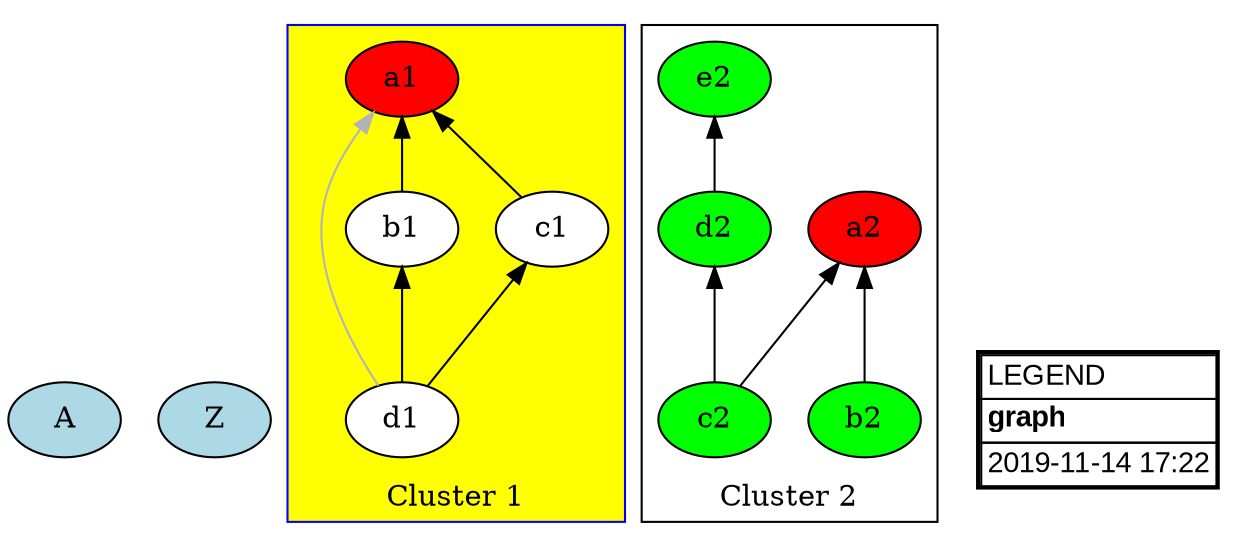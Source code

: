digraph "graph" {
  dpi="300.0";
  rankdir=BT;

  node [fillcolor="lightblue",style=filled];

  "A" [];

  "Z" [];


subgraph "cluster1" {
  color="blue";
  fillcolor="yellow";
  label="Cluster 1";
  style=filled;

  node [fillcolor="white",style=filled];

  "a1" [fillcolor="red",style=filled];

  "b1" [];
  "b1" -> "a1" [label=""];

  "c1" [];
  "c1" -> "a1" [label=""];

  "d1" [];
  "d1" -> "b1" [label=""];
  "d1" -> "c1" [label=""];
  "d1" -> "a1" [color="#b3b3b3",label=""];


}

subgraph "cluster2" {
  label="Cluster 2";

  node [fillcolor="green",style=filled];

  "a2" [fillcolor="red",style=filled];

  "b2" [];
  "b2" -> "a2" [label=""];

  "c2" [];
  "c2" -> "d2" [label=""];
  "c2" -> "a2" [label=""];

  "d2" [];
  "d2" -> "e2" [label=""];

  "e2" [];


}

  "LEGEND" [fillcolor="#ffffff",fontname="Verdana,Arial,Sans-Serif",label=<<table border="2" cellborder="1" cellspacing="0" id="LEGEND"><tr><td align="left">LEGEND</td></tr><tr><td align="left"><b>graph</b></td></tr><tr><td align="left">2019-11-14 17:22</td></tr></table>>,shape=plaintext,style=filled];
}
